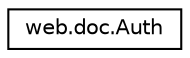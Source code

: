 digraph "Graphical Class Hierarchy"
{
 // LATEX_PDF_SIZE
  edge [fontname="Helvetica",fontsize="10",labelfontname="Helvetica",labelfontsize="10"];
  node [fontname="Helvetica",fontsize="10",shape=record];
  rankdir="LR";
  Node0 [label="web.doc.Auth",height=0.2,width=0.4,color="black", fillcolor="white", style="filled",URL="$de/db9/classweb_1_1doc_1_1Auth.html",tooltip=" "];
}

